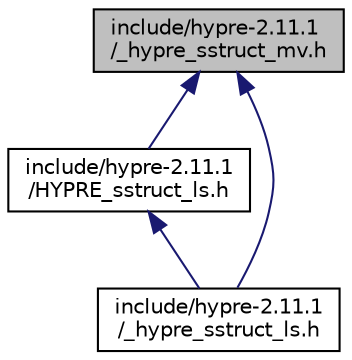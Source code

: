 digraph "include/hypre-2.11.1/_hypre_sstruct_mv.h"
{
 // LATEX_PDF_SIZE
  edge [fontname="Helvetica",fontsize="10",labelfontname="Helvetica",labelfontsize="10"];
  node [fontname="Helvetica",fontsize="10",shape=record];
  Node1 [label="include/hypre-2.11.1\l/_hypre_sstruct_mv.h",height=0.2,width=0.4,color="black", fillcolor="grey75", style="filled", fontcolor="black",tooltip=" "];
  Node1 -> Node2 [dir="back",color="midnightblue",fontsize="10",style="solid",fontname="Helvetica"];
  Node2 [label="include/hypre-2.11.1\l/HYPRE_sstruct_ls.h",height=0.2,width=0.4,color="black", fillcolor="white", style="filled",URL="$_h_y_p_r_e__sstruct__ls_8h.html",tooltip=" "];
  Node2 -> Node3 [dir="back",color="midnightblue",fontsize="10",style="solid",fontname="Helvetica"];
  Node3 [label="include/hypre-2.11.1\l/_hypre_sstruct_ls.h",height=0.2,width=0.4,color="black", fillcolor="white", style="filled",URL="$__hypre__sstruct__ls_8h.html",tooltip=" "];
  Node1 -> Node3 [dir="back",color="midnightblue",fontsize="10",style="solid",fontname="Helvetica"];
}
